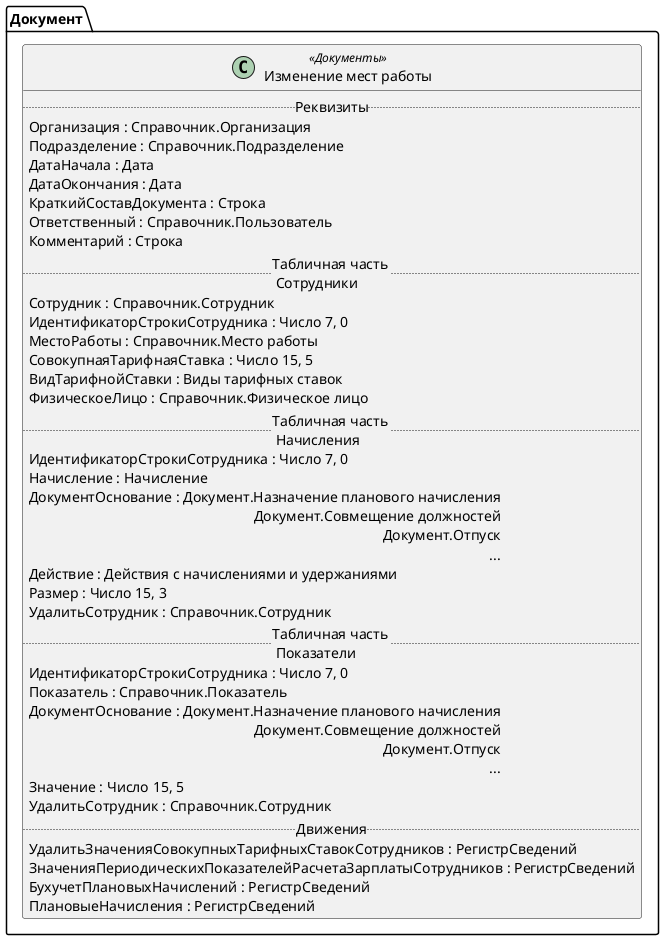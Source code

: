 ﻿@startuml ИзменениеМестРаботы
'!include templates.wsd
'..\include templates.wsd
class Документ.ИзменениеМестРаботы as "Изменение мест работы" <<Документы>>
{
..Реквизиты..
Организация : Справочник.Организация
Подразделение : Справочник.Подразделение
ДатаНачала : Дата
ДатаОкончания : Дата
КраткийСоставДокумента : Строка
Ответственный : Справочник.Пользователь
Комментарий : Строка
..Табличная часть \n Сотрудники..
Сотрудник : Справочник.Сотрудник
ИдентификаторСтрокиСотрудника : Число 7, 0
МестоРаботы : Справочник.Место работы
СовокупнаяТарифнаяСтавка : Число 15, 5
ВидТарифнойСтавки : Виды тарифных ставок
ФизическоеЛицо : Справочник.Физическое лицо
..Табличная часть \n Начисления..
ИдентификаторСтрокиСотрудника : Число 7, 0
Начисление : Начисление
ДокументОснование : Документ.Назначение планового начисления\rДокумент.Совмещение должностей\rДокумент.Отпуск\r...
Действие : Действия с начислениями и удержаниями
Размер : Число 15, 3
УдалитьСотрудник : Справочник.Сотрудник
..Табличная часть \n Показатели..
ИдентификаторСтрокиСотрудника : Число 7, 0
Показатель : Справочник.Показатель
ДокументОснование : Документ.Назначение планового начисления\rДокумент.Совмещение должностей\rДокумент.Отпуск\r...
Значение : Число 15, 5
УдалитьСотрудник : Справочник.Сотрудник
..Движения..
УдалитьЗначенияСовокупныхТарифныхСтавокСотрудников : РегистрСведений
ЗначенияПериодическихПоказателейРасчетаЗарплатыСотрудников : РегистрСведений
БухучетПлановыхНачислений : РегистрСведений
ПлановыеНачисления : РегистрСведений
}
@enduml

